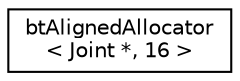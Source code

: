 digraph "Graphical Class Hierarchy"
{
  edge [fontname="Helvetica",fontsize="10",labelfontname="Helvetica",labelfontsize="10"];
  node [fontname="Helvetica",fontsize="10",shape=record];
  rankdir="LR";
  Node1 [label="btAlignedAllocator\l\< Joint *, 16 \>",height=0.2,width=0.4,color="black", fillcolor="white", style="filled",URL="$classbt_aligned_allocator.html"];
}
